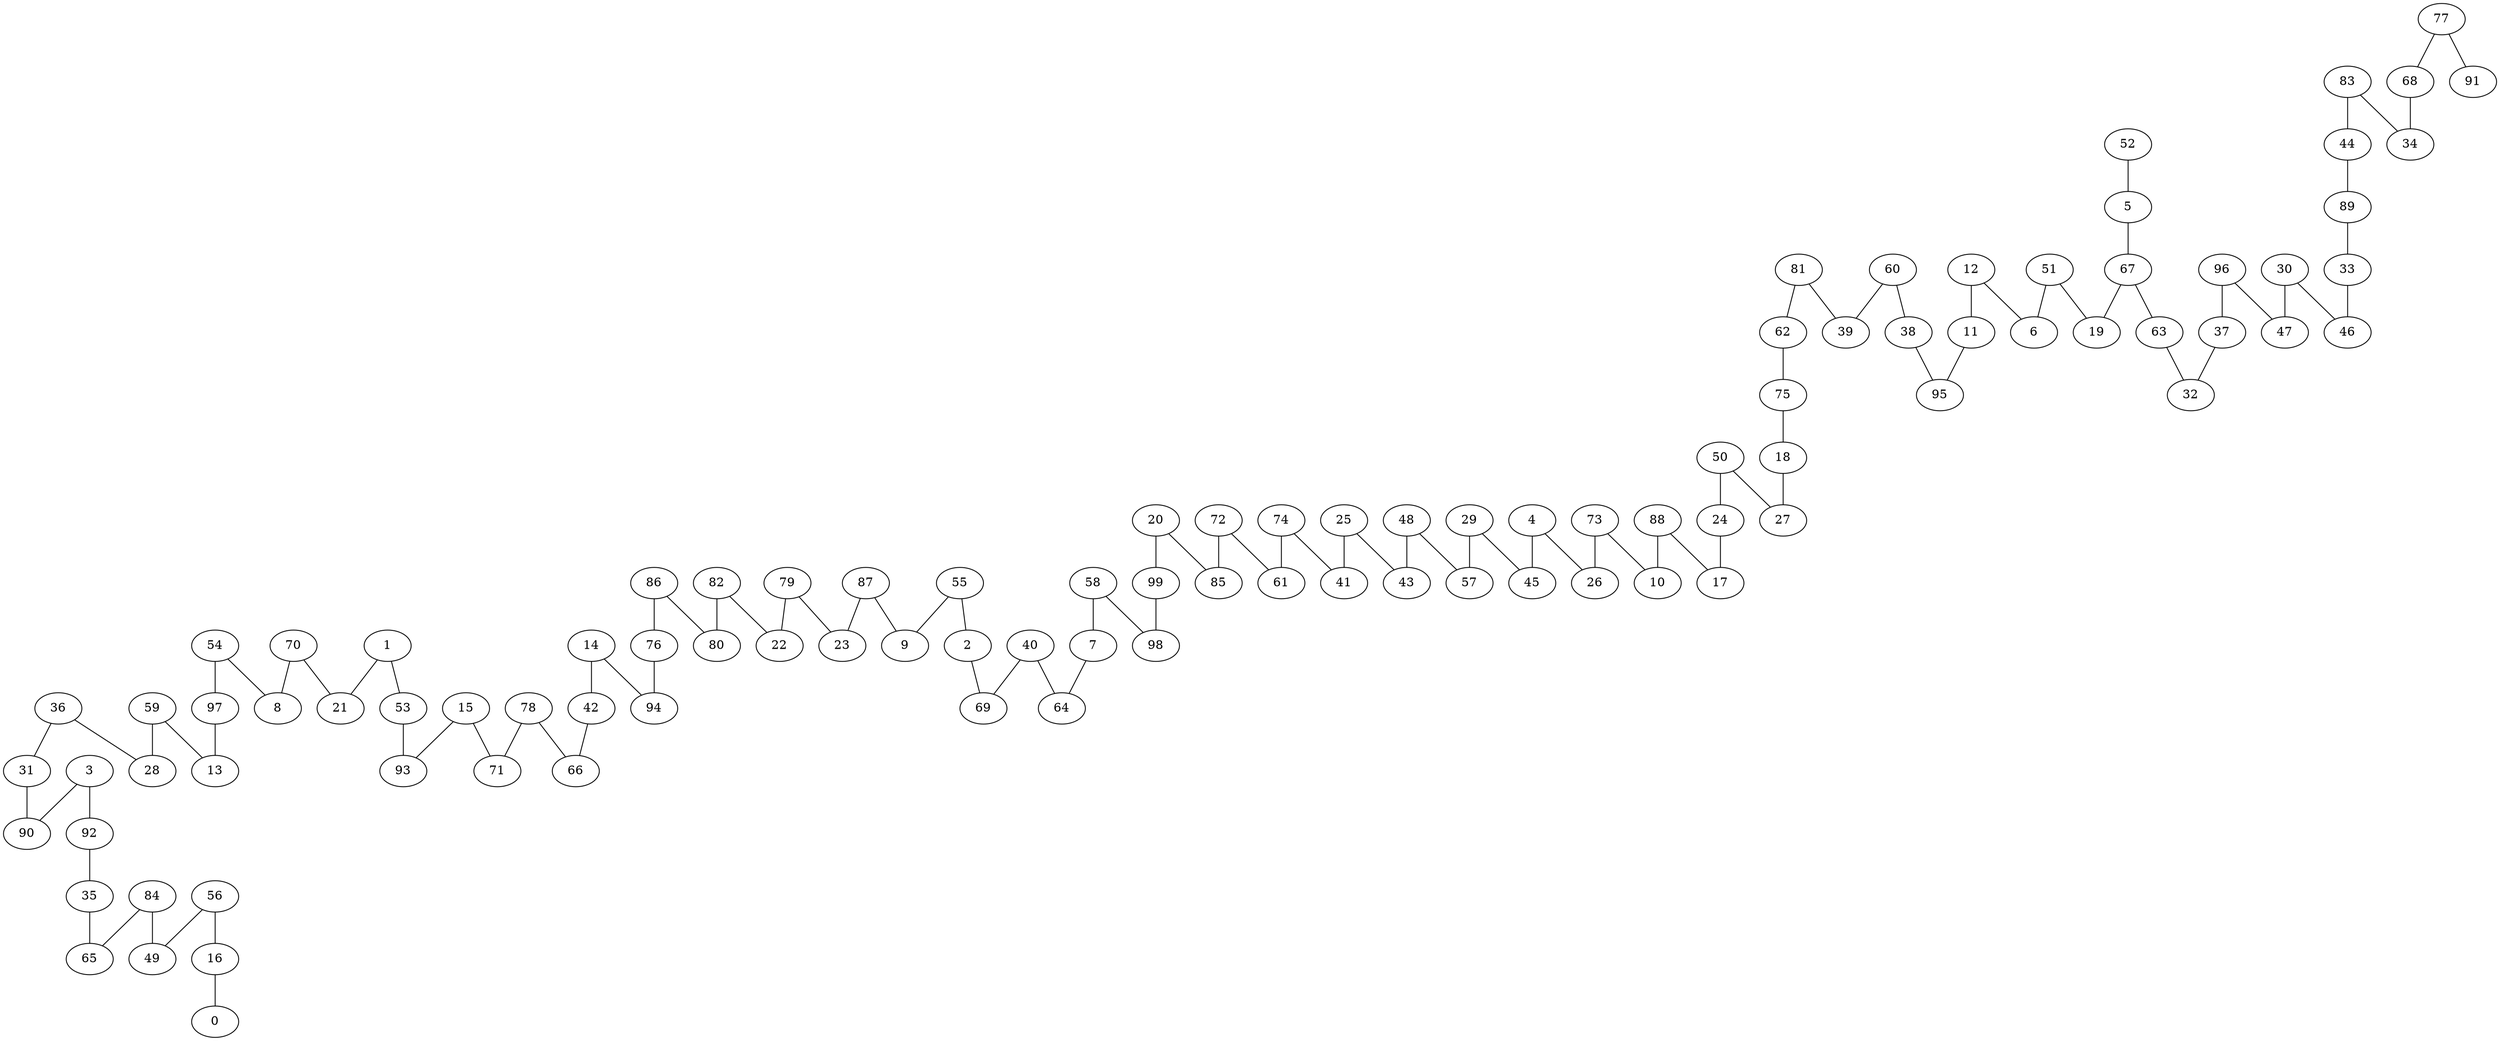 graph{
3 -- 90;
5 -- 67;
58 -- 98;
1 -- 21;
14 -- 42;
79 -- 23;
20 -- 99;
81 -- 62;
36 -- 31;
36 -- 28;
51 -- 19;
75 -- 18;
40 -- 69;
97 -- 13;
92 -- 35;
56 -- 16;
83 -- 44;
70 -- 8;
89 -- 33;
37 -- 32;
84 -- 49;
82 -- 80;
60 -- 38;
70 -- 21;
54 -- 8;
31 -- 90;
84 -- 65;
50 -- 27;
72 -- 85;
4 -- 26;
67 -- 19;
44 -- 89;
55 -- 9;
48 -- 57;
81 -- 39;
99 -- 98;
38 -- 95;
25 -- 41;
60 -- 39;
24 -- 17;
4 -- 45;
74 -- 61;
15 -- 93;
1 -- 53;
53 -- 93;
76 -- 94;
29 -- 45;
82 -- 22;
52 -- 5;
96 -- 47;
86 -- 76;
11 -- 95;
12 -- 11;
72 -- 61;
51 -- 6;
78 -- 71;
86 -- 80;
78 -- 66;
30 -- 47;
3 -- 92;
18 -- 27;
50 -- 24;
88 -- 17;
30 -- 46;
67 -- 63;
35 -- 65;
56 -- 49;
79 -- 22;
15 -- 71;
33 -- 46;
74 -- 41;
59 -- 28;
63 -- 32;
68 -- 34;
16 -- 0;
77 -- 68;
96 -- 37;
42 -- 66;
77 -- 91;
55 -- 2;
12 -- 6;
48 -- 43;
2 -- 69;
20 -- 85;
73 -- 26;
87 -- 23;
29 -- 57;
7 -- 64;
62 -- 75;
58 -- 7;
25 -- 43;
54 -- 97;
59 -- 13;
14 -- 94;
87 -- 9;
88 -- 10;
83 -- 34;
40 -- 64;
73 -- 10;
}
